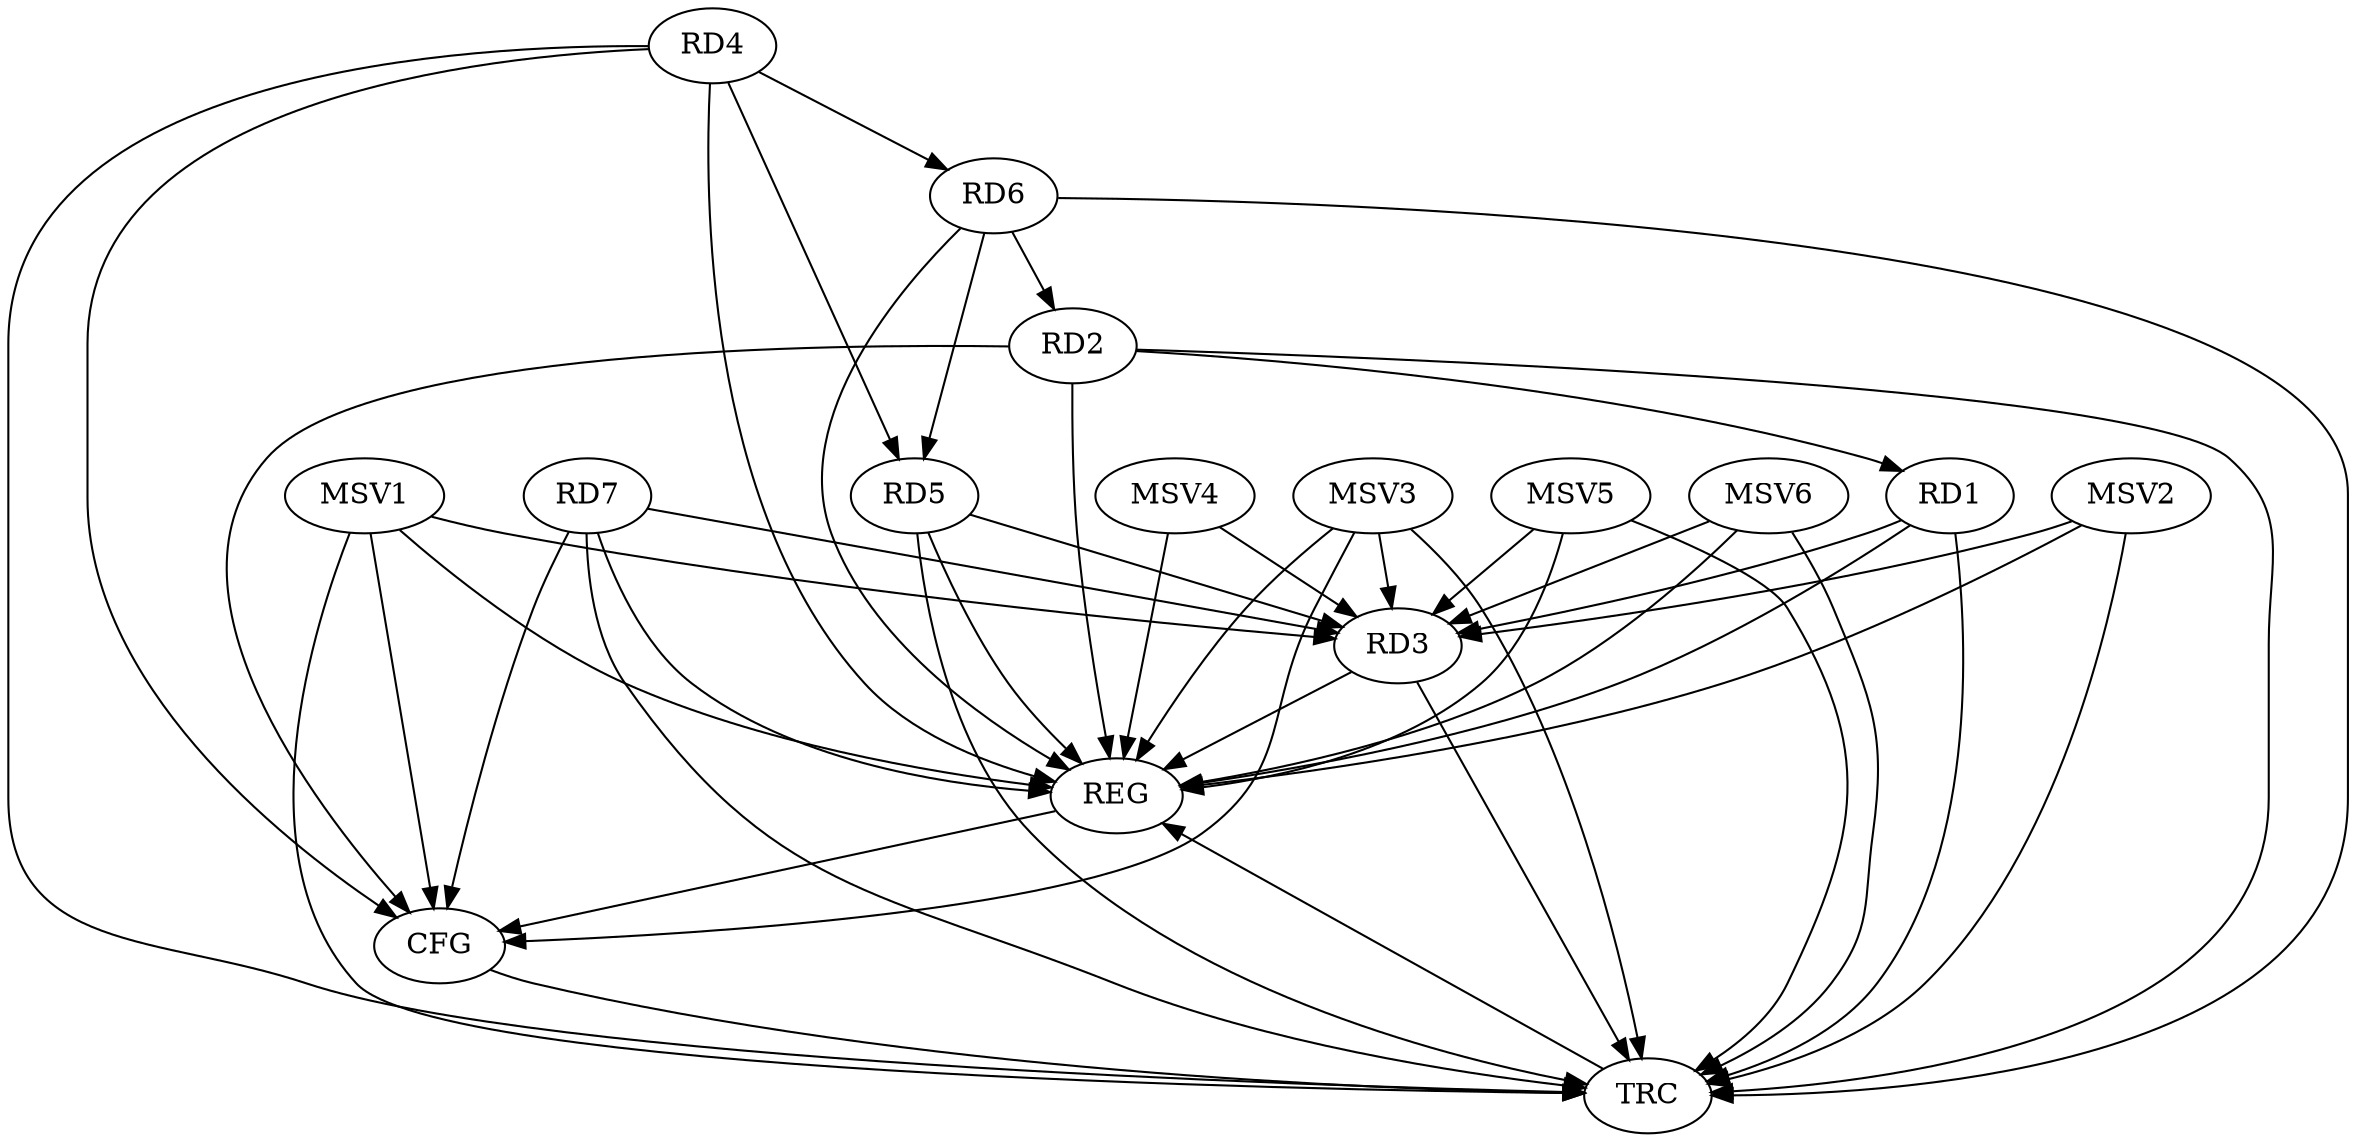 strict digraph G {
  RD1 [ label="RD1" ];
  RD2 [ label="RD2" ];
  RD3 [ label="RD3" ];
  RD4 [ label="RD4" ];
  RD5 [ label="RD5" ];
  RD6 [ label="RD6" ];
  RD7 [ label="RD7" ];
  REG [ label="REG" ];
  CFG [ label="CFG" ];
  TRC [ label="TRC" ];
  MSV1 [ label="MSV1" ];
  MSV2 [ label="MSV2" ];
  MSV3 [ label="MSV3" ];
  MSV4 [ label="MSV4" ];
  MSV5 [ label="MSV5" ];
  MSV6 [ label="MSV6" ];
  RD2 -> RD1;
  RD1 -> RD3;
  RD6 -> RD2;
  RD5 -> RD3;
  RD7 -> RD3;
  RD4 -> RD5;
  RD4 -> RD6;
  RD6 -> RD5;
  RD1 -> REG;
  RD2 -> REG;
  RD3 -> REG;
  RD4 -> REG;
  RD5 -> REG;
  RD6 -> REG;
  RD7 -> REG;
  RD7 -> CFG;
  RD4 -> CFG;
  RD2 -> CFG;
  REG -> CFG;
  RD1 -> TRC;
  RD2 -> TRC;
  RD3 -> TRC;
  RD4 -> TRC;
  RD5 -> TRC;
  RD6 -> TRC;
  RD7 -> TRC;
  CFG -> TRC;
  TRC -> REG;
  MSV1 -> RD3;
  MSV1 -> REG;
  MSV1 -> TRC;
  MSV1 -> CFG;
  MSV2 -> RD3;
  MSV2 -> REG;
  MSV2 -> TRC;
  MSV3 -> RD3;
  MSV3 -> REG;
  MSV3 -> TRC;
  MSV3 -> CFG;
  MSV4 -> RD3;
  MSV4 -> REG;
  MSV5 -> RD3;
  MSV5 -> REG;
  MSV5 -> TRC;
  MSV6 -> RD3;
  MSV6 -> REG;
  MSV6 -> TRC;
}

